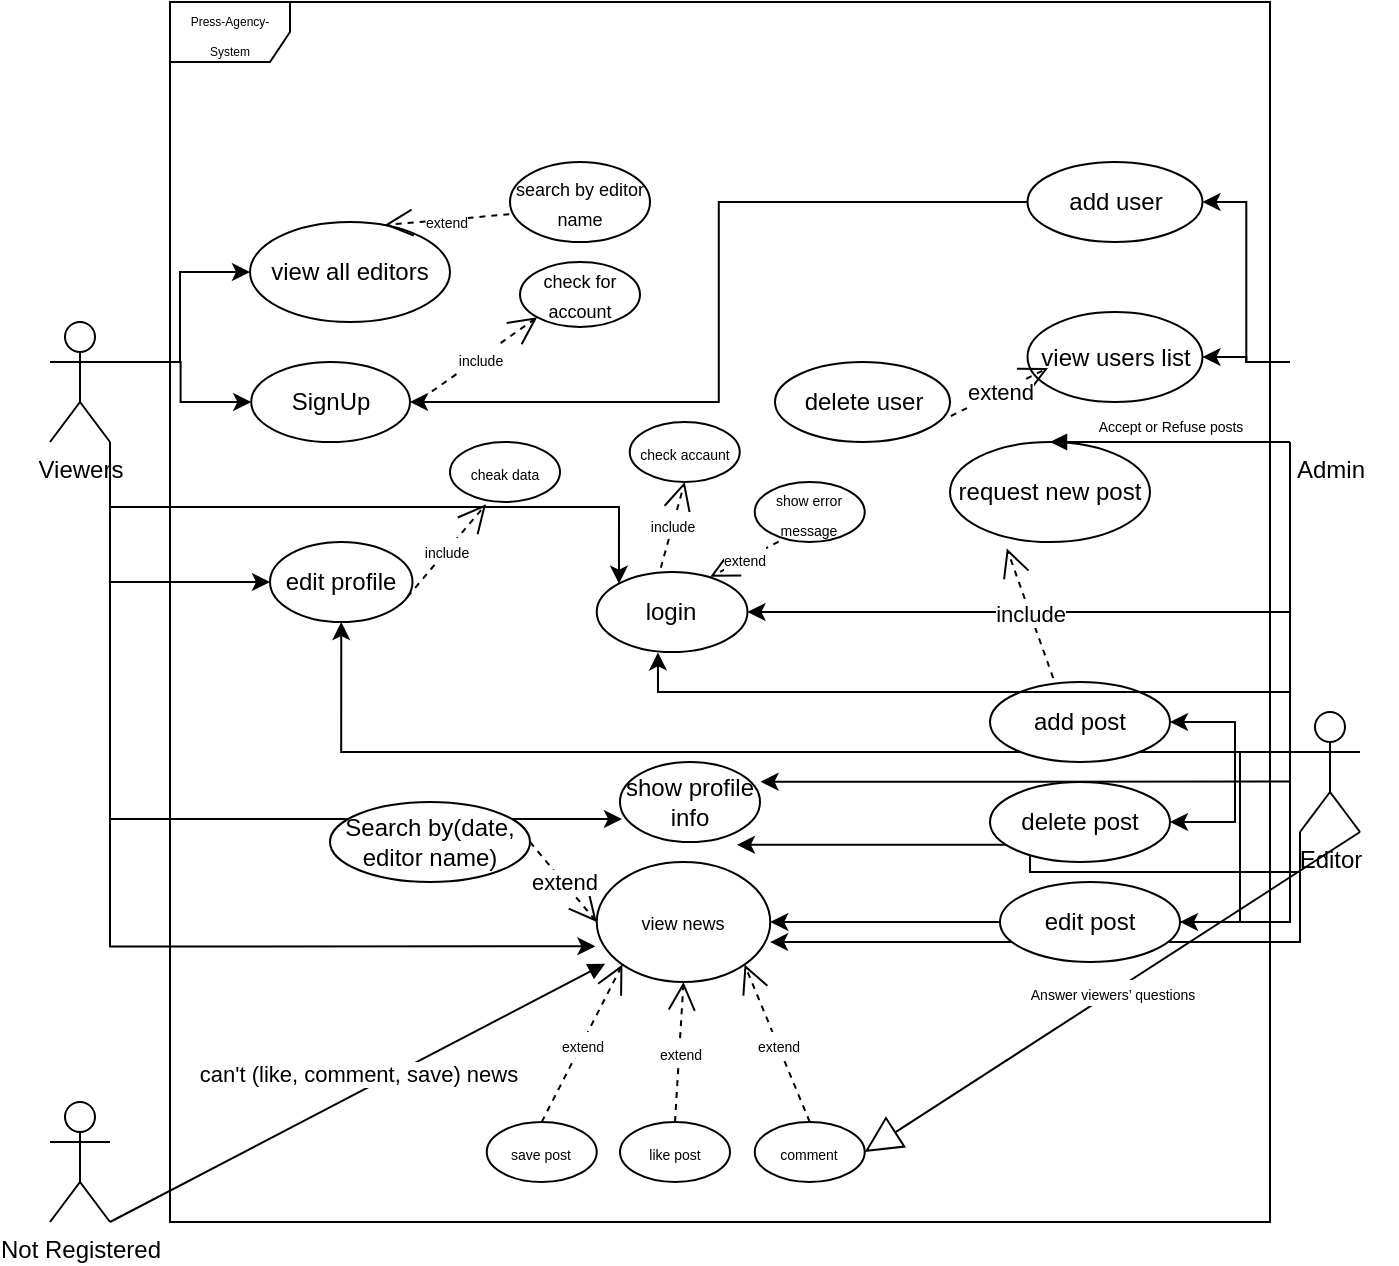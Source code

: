 <mxfile version="22.1.2" type="device">
  <diagram name="Page-1" id="7XT3XKTKxal2Qqp5v0FH">
    <mxGraphModel dx="1235" dy="731" grid="1" gridSize="10" guides="1" tooltips="1" connect="1" arrows="1" fold="1" page="1" pageScale="1" pageWidth="850" pageHeight="1100" math="0" shadow="0">
      <root>
        <mxCell id="0" />
        <mxCell id="1" parent="0" />
        <mxCell id="c59BaYO8aNtHzQ45Rcc6-74" style="edgeStyle=orthogonalEdgeStyle;rounded=0;orthogonalLoop=1;jettySize=auto;html=1;exitX=0;exitY=0.333;exitDx=0;exitDy=0;exitPerimeter=0;entryX=1;entryY=0.5;entryDx=0;entryDy=0;" parent="1" source="c59BaYO8aNtHzQ45Rcc6-6" target="pS7hGgT0cdNlaM9hnxwt-1" edge="1">
          <mxGeometry relative="1" as="geometry">
            <mxPoint x="667.5" y="410" as="targetPoint" />
          </mxGeometry>
        </mxCell>
        <mxCell id="c59BaYO8aNtHzQ45Rcc6-115" style="edgeStyle=orthogonalEdgeStyle;rounded=0;orthogonalLoop=1;jettySize=auto;html=1;exitX=0;exitY=1;exitDx=0;exitDy=0;exitPerimeter=0;entryX=1;entryY=0.5;entryDx=0;entryDy=0;" parent="1" source="c59BaYO8aNtHzQ45Rcc6-6" target="c59BaYO8aNtHzQ45Rcc6-94" edge="1">
          <mxGeometry relative="1" as="geometry" />
        </mxCell>
        <mxCell id="c59BaYO8aNtHzQ45Rcc6-121" style="edgeStyle=orthogonalEdgeStyle;rounded=0;orthogonalLoop=1;jettySize=auto;html=1;exitX=0;exitY=1;exitDx=0;exitDy=0;exitPerimeter=0;entryX=1;entryY=0.5;entryDx=0;entryDy=0;" parent="1" source="c59BaYO8aNtHzQ45Rcc6-6" target="c59BaYO8aNtHzQ45Rcc6-99" edge="1">
          <mxGeometry relative="1" as="geometry" />
        </mxCell>
        <mxCell id="FYBIkS828fc85QLFNB7--7" style="edgeStyle=orthogonalEdgeStyle;rounded=0;orthogonalLoop=1;jettySize=auto;html=1;exitX=0;exitY=0.333;exitDx=0;exitDy=0;exitPerimeter=0;entryX=1;entryY=0.5;entryDx=0;entryDy=0;" edge="1" parent="1" source="c59BaYO8aNtHzQ45Rcc6-6" target="pS7hGgT0cdNlaM9hnxwt-4">
          <mxGeometry relative="1" as="geometry" />
        </mxCell>
        <mxCell id="c59BaYO8aNtHzQ45Rcc6-6" value="Admin" style="shape=umlActor;verticalLabelPosition=bottom;verticalAlign=top;html=1;outlineConnect=0;strokeColor=#FFFFFF;" parent="1" vertex="1">
          <mxGeometry x="730" y="350" width="40" height="60" as="geometry" />
        </mxCell>
        <mxCell id="c59BaYO8aNtHzQ45Rcc6-117" style="edgeStyle=orthogonalEdgeStyle;rounded=0;orthogonalLoop=1;jettySize=auto;html=1;exitX=0;exitY=1;exitDx=0;exitDy=0;exitPerimeter=0;entryX=0.835;entryY=1.035;entryDx=0;entryDy=0;entryPerimeter=0;" parent="1" source="c59BaYO8aNtHzQ45Rcc6-16" target="c59BaYO8aNtHzQ45Rcc6-75" edge="1">
          <mxGeometry relative="1" as="geometry" />
        </mxCell>
        <mxCell id="c59BaYO8aNtHzQ45Rcc6-120" style="edgeStyle=orthogonalEdgeStyle;rounded=0;orthogonalLoop=1;jettySize=auto;html=1;exitX=0;exitY=0.333;exitDx=0;exitDy=0;exitPerimeter=0;entryX=0.5;entryY=1;entryDx=0;entryDy=0;" parent="1" source="c59BaYO8aNtHzQ45Rcc6-16" target="c59BaYO8aNtHzQ45Rcc6-90" edge="1">
          <mxGeometry relative="1" as="geometry" />
        </mxCell>
        <mxCell id="FYBIkS828fc85QLFNB7--4" style="edgeStyle=orthogonalEdgeStyle;rounded=0;orthogonalLoop=1;jettySize=auto;html=1;exitX=0;exitY=0.333;exitDx=0;exitDy=0;exitPerimeter=0;entryX=1;entryY=0.5;entryDx=0;entryDy=0;" edge="1" parent="1" source="c59BaYO8aNtHzQ45Rcc6-16" target="FYBIkS828fc85QLFNB7--1">
          <mxGeometry relative="1" as="geometry" />
        </mxCell>
        <mxCell id="FYBIkS828fc85QLFNB7--5" style="edgeStyle=orthogonalEdgeStyle;rounded=0;orthogonalLoop=1;jettySize=auto;html=1;exitX=0;exitY=0.333;exitDx=0;exitDy=0;exitPerimeter=0;entryX=1;entryY=0.5;entryDx=0;entryDy=0;" edge="1" parent="1" source="c59BaYO8aNtHzQ45Rcc6-16" target="FYBIkS828fc85QLFNB7--2">
          <mxGeometry relative="1" as="geometry" />
        </mxCell>
        <mxCell id="FYBIkS828fc85QLFNB7--6" style="edgeStyle=orthogonalEdgeStyle;rounded=0;orthogonalLoop=1;jettySize=auto;html=1;exitX=0;exitY=0.333;exitDx=0;exitDy=0;exitPerimeter=0;entryX=1;entryY=0.5;entryDx=0;entryDy=0;" edge="1" parent="1" source="c59BaYO8aNtHzQ45Rcc6-16" target="FYBIkS828fc85QLFNB7--3">
          <mxGeometry relative="1" as="geometry" />
        </mxCell>
        <mxCell id="c59BaYO8aNtHzQ45Rcc6-16" value="Editor" style="shape=umlActor;verticalLabelPosition=bottom;verticalAlign=top;html=1;outlineConnect=0;" parent="1" vertex="1">
          <mxGeometry x="735" y="545" width="30" height="60" as="geometry" />
        </mxCell>
        <mxCell id="c59BaYO8aNtHzQ45Rcc6-134" style="edgeStyle=orthogonalEdgeStyle;rounded=0;orthogonalLoop=1;jettySize=auto;html=1;exitX=1;exitY=0.333;exitDx=0;exitDy=0;exitPerimeter=0;entryX=0;entryY=0.5;entryDx=0;entryDy=0;" parent="1" source="c59BaYO8aNtHzQ45Rcc6-19" target="c59BaYO8aNtHzQ45Rcc6-131" edge="1">
          <mxGeometry relative="1" as="geometry">
            <Array as="points">
              <mxPoint x="175" y="370" />
              <mxPoint x="175" y="325" />
            </Array>
          </mxGeometry>
        </mxCell>
        <mxCell id="c59BaYO8aNtHzQ45Rcc6-135" style="edgeStyle=orthogonalEdgeStyle;rounded=0;orthogonalLoop=1;jettySize=auto;html=1;exitX=1;exitY=1;exitDx=0;exitDy=0;exitPerimeter=0;entryX=0;entryY=0;entryDx=0;entryDy=0;" parent="1" source="c59BaYO8aNtHzQ45Rcc6-19" target="c59BaYO8aNtHzQ45Rcc6-99" edge="1">
          <mxGeometry relative="1" as="geometry" />
        </mxCell>
        <mxCell id="c59BaYO8aNtHzQ45Rcc6-136" style="edgeStyle=orthogonalEdgeStyle;rounded=0;orthogonalLoop=1;jettySize=auto;html=1;exitX=1;exitY=1;exitDx=0;exitDy=0;exitPerimeter=0;entryX=0;entryY=0.5;entryDx=0;entryDy=0;" parent="1" source="c59BaYO8aNtHzQ45Rcc6-19" target="c59BaYO8aNtHzQ45Rcc6-90" edge="1">
          <mxGeometry relative="1" as="geometry" />
        </mxCell>
        <mxCell id="c59BaYO8aNtHzQ45Rcc6-147" style="edgeStyle=orthogonalEdgeStyle;rounded=0;orthogonalLoop=1;jettySize=auto;html=1;exitX=1;exitY=0.333;exitDx=0;exitDy=0;exitPerimeter=0;entryX=0;entryY=0.5;entryDx=0;entryDy=0;" parent="1" source="c59BaYO8aNtHzQ45Rcc6-19" target="c59BaYO8aNtHzQ45Rcc6-139" edge="1">
          <mxGeometry relative="1" as="geometry" />
        </mxCell>
        <mxCell id="c59BaYO8aNtHzQ45Rcc6-19" value="Viewers" style="shape=umlActor;verticalLabelPosition=bottom;verticalAlign=top;html=1;outlineConnect=0;" parent="1" vertex="1">
          <mxGeometry x="110" y="350" width="30" height="60" as="geometry" />
        </mxCell>
        <mxCell id="c59BaYO8aNtHzQ45Rcc6-23" value="Not Registered" style="shape=umlActor;verticalLabelPosition=bottom;verticalAlign=top;html=1;outlineConnect=0;" parent="1" vertex="1">
          <mxGeometry x="110" y="740" width="30" height="60" as="geometry" />
        </mxCell>
        <mxCell id="c59BaYO8aNtHzQ45Rcc6-52" value="&lt;font style=&quot;font-size: 7px;&quot;&gt;extend&lt;/font&gt;" style="endArrow=open;endSize=12;dashed=1;html=1;rounded=0;entryX=1;entryY=1;entryDx=0;entryDy=0;exitX=0.5;exitY=0;exitDx=0;exitDy=0;" parent="1" source="c59BaYO8aNtHzQ45Rcc6-103" target="c59BaYO8aNtHzQ45Rcc6-94" edge="1">
          <mxGeometry width="160" relative="1" as="geometry">
            <mxPoint x="330" y="245" as="sourcePoint" />
            <mxPoint x="278.813" y="274.595" as="targetPoint" />
          </mxGeometry>
        </mxCell>
        <mxCell id="c59BaYO8aNtHzQ45Rcc6-54" value="&lt;font style=&quot;font-size: 7px;&quot;&gt;extend&lt;/font&gt;" style="endArrow=open;endSize=12;dashed=1;html=1;rounded=0;entryX=0.5;entryY=1;entryDx=0;entryDy=0;exitX=0.5;exitY=0;exitDx=0;exitDy=0;" parent="1" source="c59BaYO8aNtHzQ45Rcc6-105" target="c59BaYO8aNtHzQ45Rcc6-94" edge="1">
          <mxGeometry width="160" relative="1" as="geometry">
            <mxPoint x="330" y="280" as="sourcePoint" />
            <mxPoint x="287.04" y="291.96" as="targetPoint" />
          </mxGeometry>
        </mxCell>
        <mxCell id="c59BaYO8aNtHzQ45Rcc6-55" value="&lt;font style=&quot;font-size: 7px;&quot;&gt;include&lt;/font&gt;" style="endArrow=open;endSize=12;dashed=1;html=1;rounded=0;entryX=0.5;entryY=1;entryDx=0;entryDy=0;exitX=0.425;exitY=-0.052;exitDx=0;exitDy=0;exitPerimeter=0;" parent="1" source="c59BaYO8aNtHzQ45Rcc6-99" target="c59BaYO8aNtHzQ45Rcc6-102" edge="1">
          <mxGeometry width="160" relative="1" as="geometry">
            <mxPoint x="434.1" y="320" as="sourcePoint" />
            <mxPoint x="438.49" y="267.76" as="targetPoint" />
          </mxGeometry>
        </mxCell>
        <mxCell id="c59BaYO8aNtHzQ45Rcc6-58" value="&lt;font style=&quot;font-size: 7px;&quot;&gt;extend&lt;/font&gt;" style="endArrow=open;endSize=12;dashed=1;html=1;rounded=0;entryX=0.753;entryY=0.06;entryDx=0;entryDy=0;exitX=0.218;exitY=0.994;exitDx=0;exitDy=0;exitPerimeter=0;entryPerimeter=0;" parent="1" source="c59BaYO8aNtHzQ45Rcc6-101" target="c59BaYO8aNtHzQ45Rcc6-99" edge="1">
          <mxGeometry x="-0.004" width="160" relative="1" as="geometry">
            <mxPoint x="486.7" y="306.65" as="sourcePoint" />
            <mxPoint x="460.98" y="332.45" as="targetPoint" />
            <mxPoint as="offset" />
          </mxGeometry>
        </mxCell>
        <mxCell id="c59BaYO8aNtHzQ45Rcc6-63" value="&lt;font style=&quot;font-size: 7px;&quot;&gt;extend&lt;/font&gt;" style="endArrow=open;endSize=12;dashed=1;html=1;rounded=0;entryX=0;entryY=1;entryDx=0;entryDy=0;exitX=0.5;exitY=0;exitDx=0;exitDy=0;" parent="1" source="c59BaYO8aNtHzQ45Rcc6-104" target="c59BaYO8aNtHzQ45Rcc6-94" edge="1">
          <mxGeometry width="160" relative="1" as="geometry">
            <mxPoint x="290" y="335" as="sourcePoint" />
            <mxPoint x="256.64" y="301.35" as="targetPoint" />
          </mxGeometry>
        </mxCell>
        <mxCell id="c59BaYO8aNtHzQ45Rcc6-66" value="&lt;font style=&quot;font-size: 6px;&quot;&gt;Press-Agency-System&lt;/font&gt;" style="shape=umlFrame;whiteSpace=wrap;html=1;pointerEvents=0;" parent="1" vertex="1">
          <mxGeometry x="170" y="190" width="550" height="610" as="geometry" />
        </mxCell>
        <mxCell id="c59BaYO8aNtHzQ45Rcc6-75" value="show profile info" style="ellipse;whiteSpace=wrap;html=1;" parent="1" vertex="1">
          <mxGeometry x="395" y="570" width="70" height="40" as="geometry" />
        </mxCell>
        <mxCell id="c59BaYO8aNtHzQ45Rcc6-82" value="request new post" style="ellipse;whiteSpace=wrap;html=1;" parent="1" vertex="1">
          <mxGeometry x="560" y="410" width="100" height="50" as="geometry" />
        </mxCell>
        <mxCell id="c59BaYO8aNtHzQ45Rcc6-87" value="&lt;font style=&quot;font-size: 7px;&quot;&gt;Accept or Refuse posts&lt;/font&gt;" style="html=1;verticalAlign=bottom;endArrow=block;curved=0;rounded=0;exitX=0;exitY=1;exitDx=0;exitDy=0;exitPerimeter=0;entryX=0.5;entryY=0;entryDx=0;entryDy=0;align=center;" parent="1" source="c59BaYO8aNtHzQ45Rcc6-6" target="c59BaYO8aNtHzQ45Rcc6-82" edge="1">
          <mxGeometry width="80" relative="1" as="geometry">
            <mxPoint x="390" y="520" as="sourcePoint" />
            <mxPoint x="470" y="520" as="targetPoint" />
          </mxGeometry>
        </mxCell>
        <mxCell id="c59BaYO8aNtHzQ45Rcc6-90" value="edit profile" style="ellipse;whiteSpace=wrap;html=1;" parent="1" vertex="1">
          <mxGeometry x="220" y="460" width="71.25" height="40" as="geometry" />
        </mxCell>
        <mxCell id="c59BaYO8aNtHzQ45Rcc6-94" value="&lt;font style=&quot;font-size: 9px;&quot;&gt;view news&lt;/font&gt;" style="ellipse;whiteSpace=wrap;html=1;" parent="1" vertex="1">
          <mxGeometry x="383.37" y="620" width="86.75" height="60" as="geometry" />
        </mxCell>
        <mxCell id="c59BaYO8aNtHzQ45Rcc6-99" value="login" style="ellipse;whiteSpace=wrap;html=1;" parent="1" vertex="1">
          <mxGeometry x="383.37" y="475" width="75.37" height="40" as="geometry" />
        </mxCell>
        <mxCell id="c59BaYO8aNtHzQ45Rcc6-101" value="&lt;font style=&quot;font-size: 7px;&quot;&gt;show error message&lt;/font&gt;" style="ellipse;whiteSpace=wrap;html=1;" parent="1" vertex="1">
          <mxGeometry x="462.37" y="430" width="55" height="30" as="geometry" />
        </mxCell>
        <mxCell id="c59BaYO8aNtHzQ45Rcc6-102" value="&lt;font style=&quot;font-size: 7px;&quot;&gt;check accaunt&lt;/font&gt;" style="ellipse;whiteSpace=wrap;html=1;" parent="1" vertex="1">
          <mxGeometry x="399.87" y="400" width="55" height="30" as="geometry" />
        </mxCell>
        <mxCell id="c59BaYO8aNtHzQ45Rcc6-103" value="&lt;span style=&quot;font-size: 7px;&quot;&gt;comment&lt;/span&gt;" style="ellipse;whiteSpace=wrap;html=1;" parent="1" vertex="1">
          <mxGeometry x="462.37" y="750" width="55" height="30" as="geometry" />
        </mxCell>
        <mxCell id="c59BaYO8aNtHzQ45Rcc6-104" value="&lt;font style=&quot;font-size: 7px;&quot;&gt;save post&lt;/font&gt;" style="ellipse;whiteSpace=wrap;html=1;" parent="1" vertex="1">
          <mxGeometry x="328.37" y="750" width="55" height="30" as="geometry" />
        </mxCell>
        <mxCell id="c59BaYO8aNtHzQ45Rcc6-105" value="&lt;font style=&quot;font-size: 7px;&quot;&gt;like post&lt;/font&gt;" style="ellipse;whiteSpace=wrap;html=1;" parent="1" vertex="1">
          <mxGeometry x="395" y="750" width="55" height="30" as="geometry" />
        </mxCell>
        <mxCell id="c59BaYO8aNtHzQ45Rcc6-111" value="can&#39;t (like, comment, save) news" style="html=1;verticalAlign=bottom;endArrow=block;curved=0;rounded=0;entryX=0.049;entryY=0.847;entryDx=0;entryDy=0;entryPerimeter=0;exitX=1;exitY=1;exitDx=0;exitDy=0;exitPerimeter=0;" parent="1" source="c59BaYO8aNtHzQ45Rcc6-23" target="c59BaYO8aNtHzQ45Rcc6-94" edge="1">
          <mxGeometry width="80" relative="1" as="geometry">
            <mxPoint x="230" y="630" as="sourcePoint" />
            <mxPoint x="320" y="630" as="targetPoint" />
          </mxGeometry>
        </mxCell>
        <mxCell id="c59BaYO8aNtHzQ45Rcc6-114" style="edgeStyle=orthogonalEdgeStyle;rounded=0;orthogonalLoop=1;jettySize=auto;html=1;exitX=0;exitY=1;exitDx=0;exitDy=0;exitPerimeter=0;entryX=0.999;entryY=0.667;entryDx=0;entryDy=0;entryPerimeter=0;" parent="1" source="c59BaYO8aNtHzQ45Rcc6-16" target="c59BaYO8aNtHzQ45Rcc6-94" edge="1">
          <mxGeometry relative="1" as="geometry" />
        </mxCell>
        <mxCell id="c59BaYO8aNtHzQ45Rcc6-116" style="edgeStyle=orthogonalEdgeStyle;rounded=0;orthogonalLoop=1;jettySize=auto;html=1;exitX=1;exitY=1;exitDx=0;exitDy=0;exitPerimeter=0;entryX=-0.008;entryY=0.703;entryDx=0;entryDy=0;entryPerimeter=0;" parent="1" source="c59BaYO8aNtHzQ45Rcc6-19" target="c59BaYO8aNtHzQ45Rcc6-94" edge="1">
          <mxGeometry relative="1" as="geometry" />
        </mxCell>
        <mxCell id="c59BaYO8aNtHzQ45Rcc6-118" style="edgeStyle=orthogonalEdgeStyle;rounded=0;orthogonalLoop=1;jettySize=auto;html=1;exitX=0;exitY=1;exitDx=0;exitDy=0;exitPerimeter=0;entryX=1.004;entryY=0.246;entryDx=0;entryDy=0;entryPerimeter=0;" parent="1" source="c59BaYO8aNtHzQ45Rcc6-6" target="c59BaYO8aNtHzQ45Rcc6-75" edge="1">
          <mxGeometry relative="1" as="geometry" />
        </mxCell>
        <mxCell id="c59BaYO8aNtHzQ45Rcc6-119" style="edgeStyle=orthogonalEdgeStyle;rounded=0;orthogonalLoop=1;jettySize=auto;html=1;exitX=1;exitY=1;exitDx=0;exitDy=0;exitPerimeter=0;entryX=0.014;entryY=0.713;entryDx=0;entryDy=0;entryPerimeter=0;" parent="1" source="c59BaYO8aNtHzQ45Rcc6-19" target="c59BaYO8aNtHzQ45Rcc6-75" edge="1">
          <mxGeometry relative="1" as="geometry" />
        </mxCell>
        <mxCell id="c59BaYO8aNtHzQ45Rcc6-127" value="&lt;font style=&quot;font-size: 7px;&quot;&gt;Answer viewers’ questions&lt;/font&gt;" style="endArrow=block;endSize=16;endFill=0;html=1;rounded=0;exitX=1;exitY=1;exitDx=0;exitDy=0;exitPerimeter=0;entryX=1;entryY=0.5;entryDx=0;entryDy=0;" parent="1" source="c59BaYO8aNtHzQ45Rcc6-16" target="c59BaYO8aNtHzQ45Rcc6-103" edge="1">
          <mxGeometry width="160" relative="1" as="geometry">
            <mxPoint x="500" y="600" as="sourcePoint" />
            <mxPoint x="660" y="600" as="targetPoint" />
          </mxGeometry>
        </mxCell>
        <mxCell id="c59BaYO8aNtHzQ45Rcc6-131" value="view all editors" style="ellipse;whiteSpace=wrap;html=1;" parent="1" vertex="1">
          <mxGeometry x="210" y="300" width="100" height="50" as="geometry" />
        </mxCell>
        <mxCell id="c59BaYO8aNtHzQ45Rcc6-132" value="&lt;font style=&quot;font-size: 9px;&quot;&gt;search by editor name&lt;/font&gt;" style="ellipse;whiteSpace=wrap;html=1;" parent="1" vertex="1">
          <mxGeometry x="340" y="270" width="70" height="40" as="geometry" />
        </mxCell>
        <mxCell id="c59BaYO8aNtHzQ45Rcc6-133" value="&lt;font style=&quot;font-size: 7px;&quot;&gt;extend&lt;/font&gt;" style="endArrow=open;endSize=12;dashed=1;html=1;rounded=0;exitX=-0.005;exitY=0.654;exitDx=0;exitDy=0;exitPerimeter=0;entryX=0.673;entryY=0.03;entryDx=0;entryDy=0;entryPerimeter=0;" parent="1" source="c59BaYO8aNtHzQ45Rcc6-132" target="c59BaYO8aNtHzQ45Rcc6-131" edge="1">
          <mxGeometry width="160" relative="1" as="geometry">
            <mxPoint x="470" y="360" as="sourcePoint" />
            <mxPoint x="630" y="360" as="targetPoint" />
          </mxGeometry>
        </mxCell>
        <mxCell id="c59BaYO8aNtHzQ45Rcc6-137" value="&lt;font style=&quot;font-size: 7px;&quot;&gt;cheak data&lt;/font&gt;" style="ellipse;whiteSpace=wrap;html=1;" parent="1" vertex="1">
          <mxGeometry x="310" y="410" width="55" height="30" as="geometry" />
        </mxCell>
        <mxCell id="c59BaYO8aNtHzQ45Rcc6-138" value="&lt;font style=&quot;font-size: 7px;&quot;&gt;include&lt;/font&gt;" style="endArrow=open;endSize=12;dashed=1;html=1;rounded=0;exitX=0.964;exitY=0.687;exitDx=0;exitDy=0;exitPerimeter=0;entryX=0.327;entryY=1.039;entryDx=0;entryDy=0;entryPerimeter=0;" parent="1" source="c59BaYO8aNtHzQ45Rcc6-90" target="c59BaYO8aNtHzQ45Rcc6-137" edge="1">
          <mxGeometry width="160" relative="1" as="geometry">
            <mxPoint x="470" y="530" as="sourcePoint" />
            <mxPoint x="630" y="530" as="targetPoint" />
          </mxGeometry>
        </mxCell>
        <mxCell id="c59BaYO8aNtHzQ45Rcc6-139" value="SignUp" style="ellipse;whiteSpace=wrap;html=1;" parent="1" vertex="1">
          <mxGeometry x="210.63" y="370" width="79.37" height="40" as="geometry" />
        </mxCell>
        <mxCell id="c59BaYO8aNtHzQ45Rcc6-140" value="&lt;font style=&quot;font-size: 9px;&quot;&gt;check for account&lt;/font&gt;" style="ellipse;whiteSpace=wrap;html=1;" parent="1" vertex="1">
          <mxGeometry x="345" y="320" width="60" height="32.5" as="geometry" />
        </mxCell>
        <mxCell id="c59BaYO8aNtHzQ45Rcc6-151" value="&lt;font style=&quot;font-size: 7px;&quot;&gt;include&lt;/font&gt;" style="endArrow=open;endSize=12;dashed=1;html=1;rounded=0;exitX=1.076;exitY=0.454;exitDx=0;exitDy=0;entryX=0;entryY=1;entryDx=0;entryDy=0;exitPerimeter=0;" parent="1" source="c59BaYO8aNtHzQ45Rcc6-139" target="c59BaYO8aNtHzQ45Rcc6-140" edge="1">
          <mxGeometry width="160" relative="1" as="geometry">
            <mxPoint x="380" y="352.5" as="sourcePoint" />
            <mxPoint x="558" y="417.5" as="targetPoint" />
          </mxGeometry>
        </mxCell>
        <mxCell id="pS7hGgT0cdNlaM9hnxwt-1" value="view users list" style="ellipse;whiteSpace=wrap;html=1;" parent="1" vertex="1">
          <mxGeometry x="598.75" y="345" width="87.5" height="45" as="geometry" />
        </mxCell>
        <mxCell id="pS7hGgT0cdNlaM9hnxwt-2" value="delete user" style="ellipse;whiteSpace=wrap;html=1;" parent="1" vertex="1">
          <mxGeometry x="472.5" y="370" width="87.5" height="40" as="geometry" />
        </mxCell>
        <mxCell id="pS7hGgT0cdNlaM9hnxwt-6" style="edgeStyle=orthogonalEdgeStyle;rounded=0;orthogonalLoop=1;jettySize=auto;html=1;exitX=0;exitY=0.5;exitDx=0;exitDy=0;entryX=1;entryY=0.5;entryDx=0;entryDy=0;" parent="1" source="pS7hGgT0cdNlaM9hnxwt-4" target="c59BaYO8aNtHzQ45Rcc6-139" edge="1">
          <mxGeometry relative="1" as="geometry" />
        </mxCell>
        <mxCell id="pS7hGgT0cdNlaM9hnxwt-4" value="add user" style="ellipse;whiteSpace=wrap;html=1;" parent="1" vertex="1">
          <mxGeometry x="598.75" y="270" width="87.5" height="40" as="geometry" />
        </mxCell>
        <mxCell id="pS7hGgT0cdNlaM9hnxwt-10" value="extend" style="endArrow=open;endSize=12;dashed=1;html=1;rounded=0;exitX=1.005;exitY=0.675;exitDx=0;exitDy=0;entryX=0;entryY=0.5;entryDx=0;entryDy=0;exitPerimeter=0;" parent="1" source="pS7hGgT0cdNlaM9hnxwt-2" edge="1">
          <mxGeometry width="160" relative="1" as="geometry">
            <mxPoint x="600" y="310" as="sourcePoint" />
            <mxPoint x="609" y="373" as="targetPoint" />
          </mxGeometry>
        </mxCell>
        <mxCell id="FYBIkS828fc85QLFNB7--1" value="add post" style="ellipse;whiteSpace=wrap;html=1;" vertex="1" parent="1">
          <mxGeometry x="580" y="530" width="90" height="40" as="geometry" />
        </mxCell>
        <mxCell id="FYBIkS828fc85QLFNB7--2" value="delete post" style="ellipse;whiteSpace=wrap;html=1;" vertex="1" parent="1">
          <mxGeometry x="580" y="580" width="90" height="40" as="geometry" />
        </mxCell>
        <mxCell id="FYBIkS828fc85QLFNB7--3" value="edit post" style="ellipse;whiteSpace=wrap;html=1;" vertex="1" parent="1">
          <mxGeometry x="585" y="630" width="90" height="40" as="geometry" />
        </mxCell>
        <mxCell id="FYBIkS828fc85QLFNB7--8" value="Search by(date, editor name)" style="ellipse;whiteSpace=wrap;html=1;" vertex="1" parent="1">
          <mxGeometry x="250" y="590" width="100" height="40" as="geometry" />
        </mxCell>
        <mxCell id="FYBIkS828fc85QLFNB7--9" value="extend" style="endArrow=open;endSize=12;dashed=1;html=1;rounded=0;exitX=1;exitY=0.5;exitDx=0;exitDy=0;entryX=0;entryY=0.5;entryDx=0;entryDy=0;" edge="1" parent="1" source="FYBIkS828fc85QLFNB7--8" target="c59BaYO8aNtHzQ45Rcc6-94">
          <mxGeometry width="160" relative="1" as="geometry">
            <mxPoint x="350" y="520" as="sourcePoint" />
            <mxPoint x="510" y="520" as="targetPoint" />
          </mxGeometry>
        </mxCell>
        <mxCell id="FYBIkS828fc85QLFNB7--11" style="edgeStyle=orthogonalEdgeStyle;rounded=0;orthogonalLoop=1;jettySize=auto;html=1;exitX=0;exitY=1;exitDx=0;exitDy=0;exitPerimeter=0;entryX=0.406;entryY=1.005;entryDx=0;entryDy=0;entryPerimeter=0;" edge="1" parent="1" source="c59BaYO8aNtHzQ45Rcc6-6" target="c59BaYO8aNtHzQ45Rcc6-99">
          <mxGeometry relative="1" as="geometry" />
        </mxCell>
        <mxCell id="FYBIkS828fc85QLFNB7--17" value="include" style="endArrow=open;endSize=12;dashed=1;html=1;rounded=0;entryX=0.284;entryY=1.064;entryDx=0;entryDy=0;entryPerimeter=0;exitX=0.351;exitY=-0.05;exitDx=0;exitDy=0;exitPerimeter=0;" edge="1" parent="1" source="FYBIkS828fc85QLFNB7--1" target="c59BaYO8aNtHzQ45Rcc6-82">
          <mxGeometry width="160" relative="1" as="geometry">
            <mxPoint x="350" y="520" as="sourcePoint" />
            <mxPoint x="510" y="520" as="targetPoint" />
          </mxGeometry>
        </mxCell>
      </root>
    </mxGraphModel>
  </diagram>
</mxfile>

